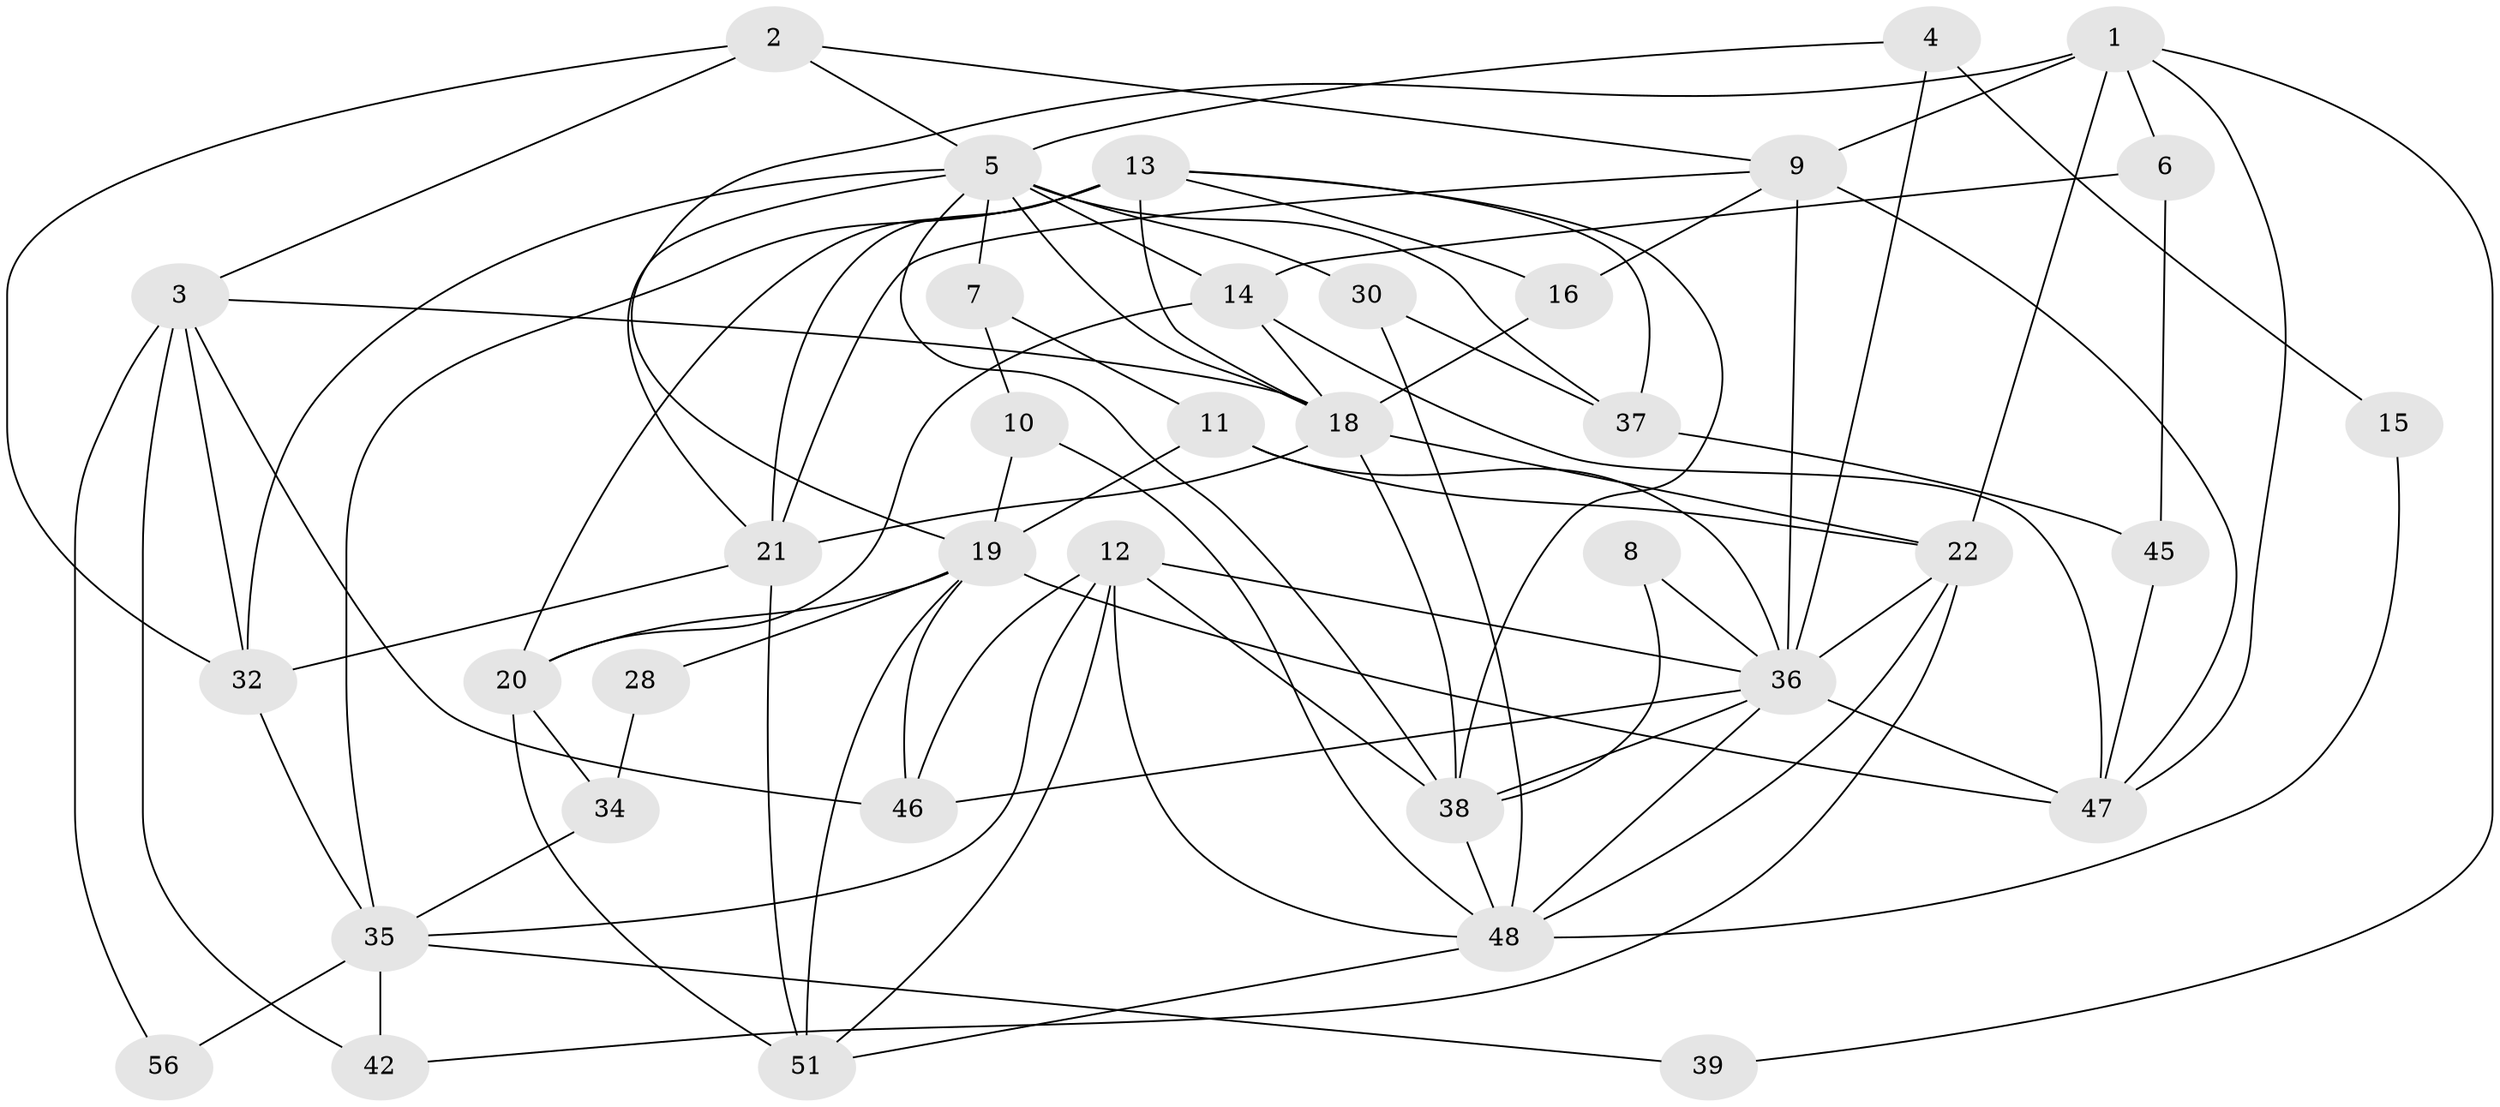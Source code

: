 // original degree distribution, {5: 0.2033898305084746, 4: 0.15254237288135594, 3: 0.3728813559322034, 6: 0.06779661016949153, 2: 0.11864406779661017, 7: 0.06779661016949153, 8: 0.01694915254237288}
// Generated by graph-tools (version 1.1) at 2025/42/03/06/25 10:42:01]
// undirected, 37 vertices, 90 edges
graph export_dot {
graph [start="1"]
  node [color=gray90,style=filled];
  1 [super="+40"];
  2 [super="+25"];
  3 [super="+53"];
  4;
  5 [super="+23"];
  6 [super="+49"];
  7;
  8;
  9 [super="+29"];
  10;
  11 [super="+43"];
  12 [super="+27"];
  13 [super="+31"];
  14 [super="+17"];
  15;
  16;
  18 [super="+54"];
  19 [super="+24"];
  20 [super="+44"];
  21 [super="+33"];
  22 [super="+26"];
  28;
  30;
  32 [super="+57"];
  34;
  35 [super="+58"];
  36 [super="+41"];
  37 [super="+59"];
  38;
  39;
  42;
  45;
  46 [super="+52"];
  47 [super="+55"];
  48 [super="+50"];
  51;
  56;
  1 -- 39;
  1 -- 47;
  1 -- 6 [weight=2];
  1 -- 19 [weight=2];
  1 -- 22;
  1 -- 9;
  2 -- 32;
  2 -- 9;
  2 -- 5;
  2 -- 3;
  3 -- 56;
  3 -- 18;
  3 -- 32;
  3 -- 42;
  3 -- 46;
  4 -- 15;
  4 -- 5;
  4 -- 36;
  5 -- 7;
  5 -- 14;
  5 -- 32;
  5 -- 21;
  5 -- 37;
  5 -- 38;
  5 -- 30;
  5 -- 18;
  6 -- 45;
  6 -- 14;
  7 -- 10;
  7 -- 11;
  8 -- 36;
  8 -- 38;
  9 -- 16;
  9 -- 21;
  9 -- 36 [weight=2];
  9 -- 47 [weight=2];
  10 -- 19;
  10 -- 48;
  11 -- 19;
  11 -- 36;
  11 -- 22;
  12 -- 48;
  12 -- 35;
  12 -- 46;
  12 -- 38;
  12 -- 51;
  12 -- 36;
  13 -- 16;
  13 -- 35;
  13 -- 38;
  13 -- 18;
  13 -- 20;
  13 -- 21;
  13 -- 37;
  14 -- 47;
  14 -- 18;
  14 -- 20;
  15 -- 48;
  16 -- 18;
  18 -- 38;
  18 -- 21;
  18 -- 22;
  19 -- 20;
  19 -- 28;
  19 -- 47 [weight=2];
  19 -- 51;
  19 -- 46;
  20 -- 34;
  20 -- 51;
  21 -- 32;
  21 -- 51;
  22 -- 42;
  22 -- 48;
  22 -- 36;
  28 -- 34;
  30 -- 48;
  30 -- 37;
  32 -- 35;
  34 -- 35;
  35 -- 39;
  35 -- 56;
  35 -- 42;
  36 -- 48;
  36 -- 38;
  36 -- 46;
  36 -- 47;
  37 -- 45;
  38 -- 48;
  45 -- 47;
  48 -- 51;
}
